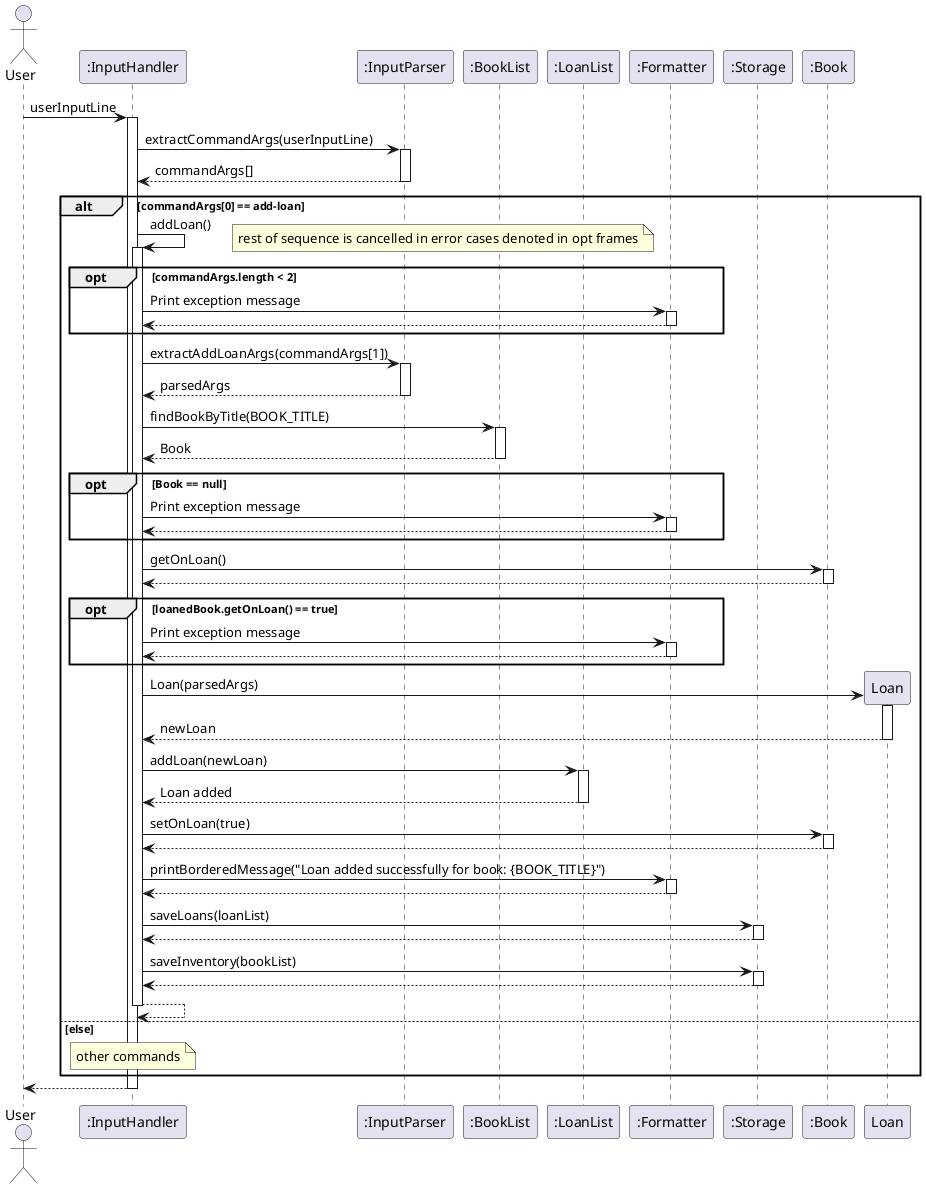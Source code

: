 @startuml
actor User
participant InputHandler as ":InputHandler"
participant InputParser as ":InputParser"
participant BookList as ":BookList"
participant LoanList as ":LoanList"
participant Formatter as ":Formatter"
participant Storage as ":Storage"
participant Book as ":Book"

User -> InputHandler: userInputLine
activate InputHandler

InputHandler -> InputParser: extractCommandArgs(userInputLine)
activate InputParser

InputParser --> InputHandler: commandArgs[]
deactivate InputParser

alt commandArgs[0] == add-loan
    InputHandler -> InputHandler : addLoan()
    activate InputHandler

opt commandArgs.length < 2
    note right
    rest of sequence is cancelled in error cases denoted in opt frames
    end note
    InputHandler -> Formatter: Print exception message
    activate Formatter
    Formatter --> InputHandler
    deactivate Formatter
end
    InputHandler -> InputParser: extractAddLoanArgs(commandArgs[1])
    activate InputParser

    InputParser --> InputHandler: parsedArgs
    deactivate InputParser

    InputHandler -> BookList: findBookByTitle(BOOK_TITLE)
    activate BookList

    BookList --> InputHandler: Book
    deactivate BookList

    opt Book == null
        InputHandler -> Formatter: Print exception message
        activate Formatter

        Formatter --> InputHandler
        deactivate Formatter
    end
        InputHandler -> Book: getOnLoan()
        activate Book

        Book --> InputHandler
        deactivate Book

        opt loanedBook.getOnLoan() == true
            InputHandler -> Formatter: Print exception message
            activate Formatter

            Formatter --> InputHandler
            deactivate Formatter
        end

        InputHandler -> Loan ** : Loan(parsedArgs)
        activate Loan

        Loan --> InputHandler : newLoan
        deactivate Loan


        InputHandler -> LoanList: addLoan(newLoan)
        activate LoanList
        LoanList --> InputHandler: Loan added
        deactivate LoanList

        InputHandler -> Book: setOnLoan(true)
        activate Book

        Book --> InputHandler
        deactivate Book

        InputHandler -> Formatter: printBorderedMessage("Loan added successfully for book: {BOOK_TITLE}")
        activate Formatter

        Formatter --> InputHandler
        deactivate Formatter

        InputHandler -> Storage: saveLoans(loanList)
        activate Storage

        Storage --> InputHandler
        deactivate Storage

        InputHandler -> Storage: saveInventory(bookList)
        activate Storage

        Storage --> InputHandler
        deactivate Storage

InputHandler --> InputHandler
deactivate InputHandler

else else
    note over InputHandler : other commands
end

InputHandler --> User
deactivate InputHandler
@enduml